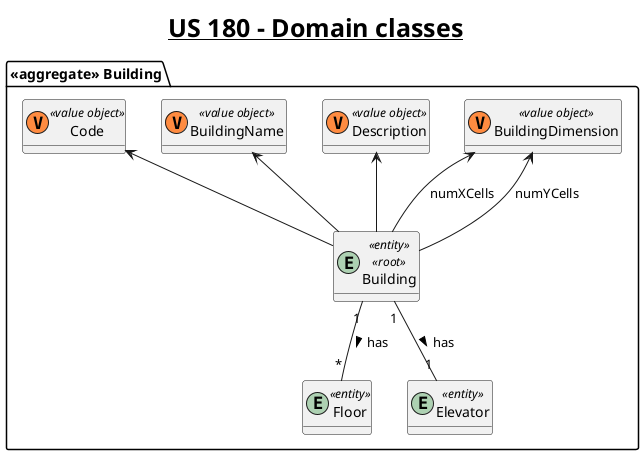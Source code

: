 @startuml

skinparam titleFontSize 25
title <u>US 180 - Domain classes</u>

hide methods
skinparam classAttributeIconSize 0

'Building aggregate
package "<<aggregate>> Building" {
    entity Building <<entity>> <<root>>
    class Code <<(V, #FF8B40) value object>>
    class BuildingName <<(V, #FF8B40) value object>>
    class Description <<(V, #FF8B40) value object>>
    class BuildingDimension <<(V, #FF8B40) value object>>

    entity Floor <<entity>>

    entity Elevator <<entity>>

}

'Value objects
Building -up-> Code
Building -up-> BuildingName
Building -up-> Description
Building -up-> BuildingDimension : numXCells
Building -up-> BuildingDimension : numYCells

'Navigation
Building "1" -- "*" Floor : has >
Building "1" -- "1" Elevator : has >

@enduml
